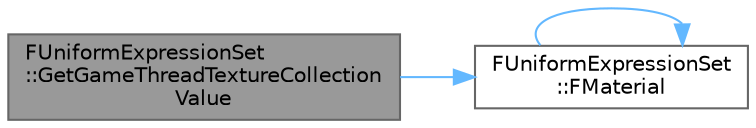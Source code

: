 digraph "FUniformExpressionSet::GetGameThreadTextureCollectionValue"
{
 // INTERACTIVE_SVG=YES
 // LATEX_PDF_SIZE
  bgcolor="transparent";
  edge [fontname=Helvetica,fontsize=10,labelfontname=Helvetica,labelfontsize=10];
  node [fontname=Helvetica,fontsize=10,shape=box,height=0.2,width=0.4];
  rankdir="LR";
  Node1 [id="Node000001",label="FUniformExpressionSet\l::GetGameThreadTextureCollection\lValue",height=0.2,width=0.4,color="gray40", fillcolor="grey60", style="filled", fontcolor="black",tooltip=" "];
  Node1 -> Node2 [id="edge1_Node000001_Node000002",color="steelblue1",style="solid",tooltip=" "];
  Node2 [id="Node000002",label="FUniformExpressionSet\l::FMaterial",height=0.2,width=0.4,color="grey40", fillcolor="white", style="filled",URL="$d7/dd4/classFUniformExpressionSet.html#ab135dda6379d5de6a34c27b01e114119",tooltip=" "];
  Node2 -> Node2 [id="edge2_Node000002_Node000002",color="steelblue1",style="solid",tooltip=" "];
}

